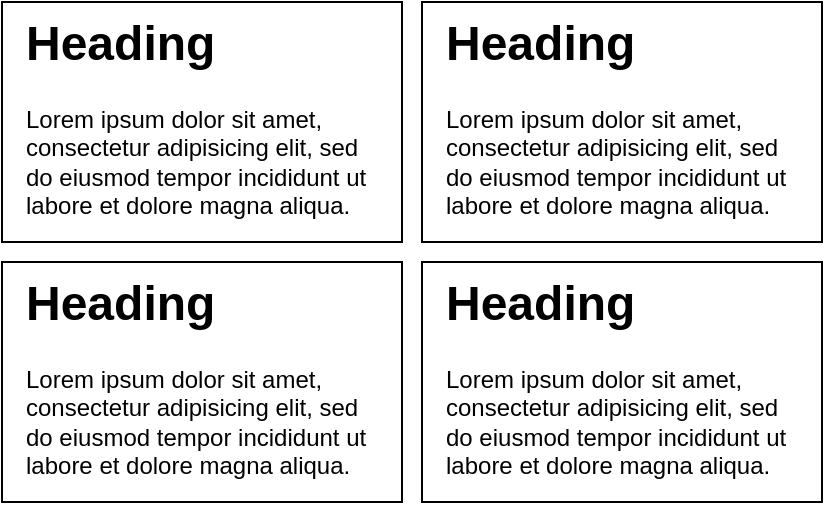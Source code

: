 <mxfile version="24.2.5" type="github">
  <diagram name="第 1 页" id="0f6YWzGwqrxqwguUAbRR">
    <mxGraphModel dx="1481" dy="815" grid="1" gridSize="10" guides="1" tooltips="1" connect="1" arrows="1" fold="1" page="1" pageScale="1" pageWidth="1169" pageHeight="827" math="0" shadow="0">
      <root>
        <mxCell id="0" />
        <mxCell id="1" parent="0" />
        <mxCell id="y6lOLosteKJweOoqQjkq-6" value="" style="rounded=0;whiteSpace=wrap;html=1;" vertex="1" parent="1">
          <mxGeometry x="120" y="200" width="200" height="120" as="geometry" />
        </mxCell>
        <mxCell id="y6lOLosteKJweOoqQjkq-7" value="" style="rounded=0;whiteSpace=wrap;html=1;" vertex="1" parent="1">
          <mxGeometry x="120" y="330" width="200" height="120" as="geometry" />
        </mxCell>
        <mxCell id="y6lOLosteKJweOoqQjkq-8" value="" style="rounded=0;whiteSpace=wrap;html=1;" vertex="1" parent="1">
          <mxGeometry x="330" y="200" width="200" height="120" as="geometry" />
        </mxCell>
        <mxCell id="y6lOLosteKJweOoqQjkq-9" value="" style="rounded=0;whiteSpace=wrap;html=1;" vertex="1" parent="1">
          <mxGeometry x="330" y="330" width="200" height="120" as="geometry" />
        </mxCell>
        <mxCell id="y6lOLosteKJweOoqQjkq-10" value="&lt;h1 style=&quot;margin-top: 0px;&quot;&gt;Heading&lt;/h1&gt;&lt;p&gt;Lorem ipsum dolor sit amet, consectetur adipisicing elit, sed do eiusmod tempor incididunt ut labore et dolore magna aliqua.&lt;/p&gt;" style="text;html=1;whiteSpace=wrap;overflow=hidden;rounded=0;" vertex="1" parent="1">
          <mxGeometry x="130" y="200" width="180" height="120" as="geometry" />
        </mxCell>
        <mxCell id="y6lOLosteKJweOoqQjkq-11" value="&lt;h1 style=&quot;margin-top: 0px;&quot;&gt;Heading&lt;/h1&gt;&lt;p&gt;Lorem ipsum dolor sit amet, consectetur adipisicing elit, sed do eiusmod tempor incididunt ut labore et dolore magna aliqua.&lt;/p&gt;" style="text;html=1;whiteSpace=wrap;overflow=hidden;rounded=0;" vertex="1" parent="1">
          <mxGeometry x="340" y="200" width="180" height="120" as="geometry" />
        </mxCell>
        <mxCell id="y6lOLosteKJweOoqQjkq-12" value="&lt;h1 style=&quot;margin-top: 0px;&quot;&gt;Heading&lt;/h1&gt;&lt;p&gt;Lorem ipsum dolor sit amet, consectetur adipisicing elit, sed do eiusmod tempor incididunt ut labore et dolore magna aliqua.&lt;/p&gt;" style="text;html=1;whiteSpace=wrap;overflow=hidden;rounded=0;" vertex="1" parent="1">
          <mxGeometry x="130" y="330" width="180" height="120" as="geometry" />
        </mxCell>
        <mxCell id="y6lOLosteKJweOoqQjkq-13" value="&lt;h1 style=&quot;margin-top: 0px;&quot;&gt;Heading&lt;/h1&gt;&lt;p&gt;Lorem ipsum dolor sit amet, consectetur adipisicing elit, sed do eiusmod tempor incididunt ut labore et dolore magna aliqua.&lt;/p&gt;" style="text;html=1;whiteSpace=wrap;overflow=hidden;rounded=0;" vertex="1" parent="1">
          <mxGeometry x="340" y="330" width="180" height="120" as="geometry" />
        </mxCell>
      </root>
    </mxGraphModel>
  </diagram>
</mxfile>
